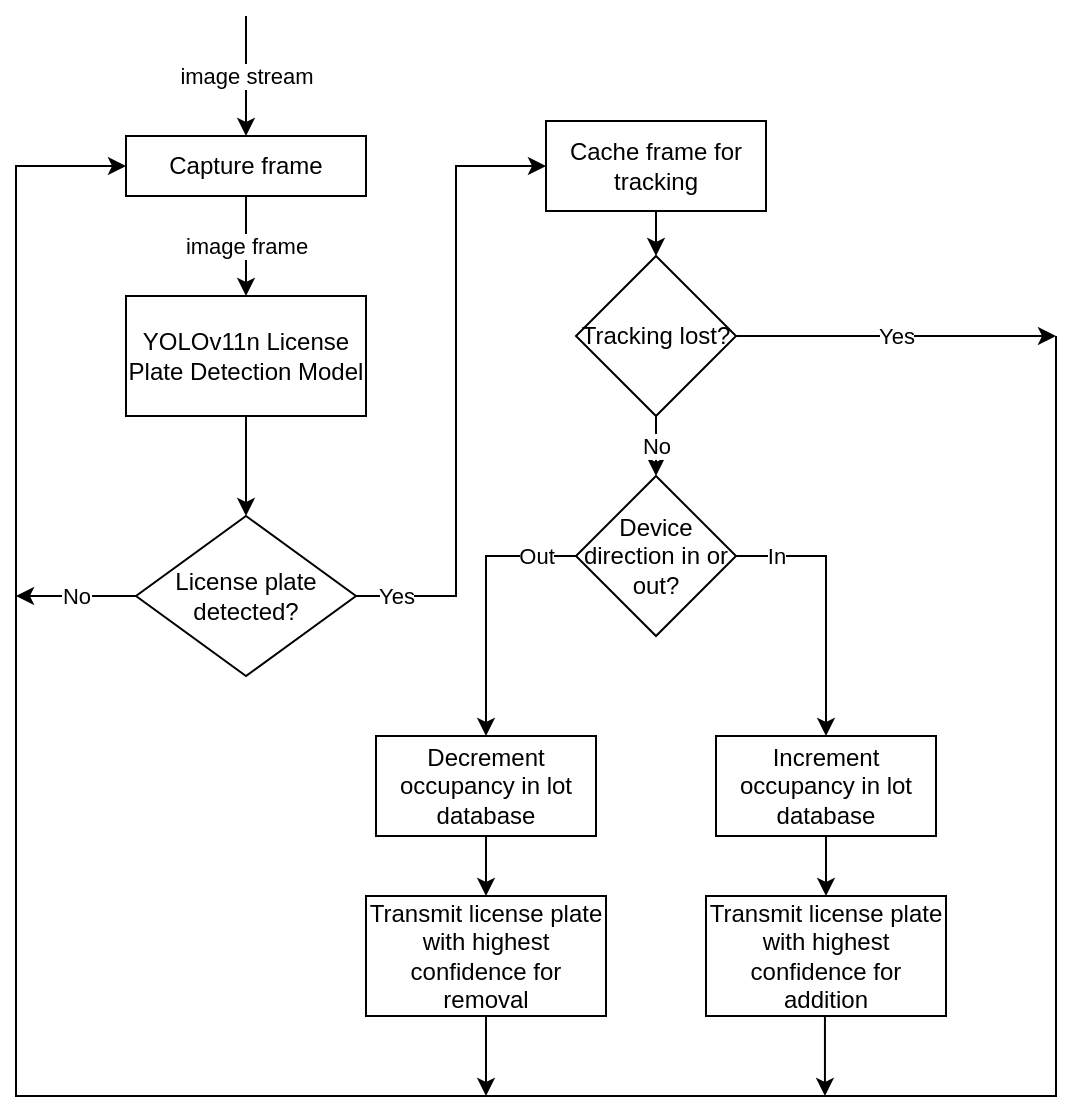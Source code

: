 <mxfile version="26.0.16">
  <diagram name="Page-1" id="61qFC4lJC0Ic-hGYzS37">
    <mxGraphModel dx="1105" dy="1695" grid="1" gridSize="10" guides="1" tooltips="1" connect="1" arrows="1" fold="1" page="1" pageScale="1" pageWidth="850" pageHeight="1100" math="0" shadow="0">
      <root>
        <mxCell id="0" />
        <mxCell id="1" parent="0" />
        <mxCell id="22vK7RhumsUilptwi0Rh-1" value="Capture frame" style="rounded=0;whiteSpace=wrap;html=1;" parent="1" vertex="1">
          <mxGeometry x="215" y="60" width="120" height="30" as="geometry" />
        </mxCell>
        <mxCell id="22vK7RhumsUilptwi0Rh-3" value="YOLOv11n License Plate Detection Model" style="rounded=0;whiteSpace=wrap;html=1;" parent="1" vertex="1">
          <mxGeometry x="215" y="140" width="120" height="60" as="geometry" />
        </mxCell>
        <mxCell id="22vK7RhumsUilptwi0Rh-4" value="License plate detected?" style="rhombus;whiteSpace=wrap;html=1;" parent="1" vertex="1">
          <mxGeometry x="220" y="250" width="110" height="80" as="geometry" />
        </mxCell>
        <mxCell id="22vK7RhumsUilptwi0Rh-8" value="image stream" style="endArrow=classic;html=1;rounded=0;entryX=0.5;entryY=0;entryDx=0;entryDy=0;" parent="1" target="22vK7RhumsUilptwi0Rh-1" edge="1">
          <mxGeometry width="50" height="50" relative="1" as="geometry">
            <mxPoint x="275" as="sourcePoint" />
            <mxPoint x="300" y="170" as="targetPoint" />
          </mxGeometry>
        </mxCell>
        <mxCell id="22vK7RhumsUilptwi0Rh-9" value="image frame" style="endArrow=classic;html=1;rounded=0;entryX=0.5;entryY=0;entryDx=0;entryDy=0;exitX=0.5;exitY=1;exitDx=0;exitDy=0;" parent="1" source="22vK7RhumsUilptwi0Rh-1" target="22vK7RhumsUilptwi0Rh-3" edge="1">
          <mxGeometry width="50" height="50" relative="1" as="geometry">
            <mxPoint x="250" y="220" as="sourcePoint" />
            <mxPoint x="300" y="170" as="targetPoint" />
          </mxGeometry>
        </mxCell>
        <mxCell id="22vK7RhumsUilptwi0Rh-10" value="" style="endArrow=classic;html=1;rounded=0;entryX=0.5;entryY=0;entryDx=0;entryDy=0;exitX=0.5;exitY=1;exitDx=0;exitDy=0;" parent="1" source="22vK7RhumsUilptwi0Rh-3" target="22vK7RhumsUilptwi0Rh-4" edge="1">
          <mxGeometry width="50" height="50" relative="1" as="geometry">
            <mxPoint x="250" y="220" as="sourcePoint" />
            <mxPoint x="300" y="170" as="targetPoint" />
          </mxGeometry>
        </mxCell>
        <mxCell id="tCKhDqb6qx6gosObigJ4-3" value="Cache frame for tracking" style="rounded=0;whiteSpace=wrap;html=1;" vertex="1" parent="1">
          <mxGeometry x="425" y="52.5" width="110" height="45" as="geometry" />
        </mxCell>
        <mxCell id="tCKhDqb6qx6gosObigJ4-5" value="Tracking lost?" style="rhombus;whiteSpace=wrap;html=1;" vertex="1" parent="1">
          <mxGeometry x="440" y="120" width="80" height="80" as="geometry" />
        </mxCell>
        <mxCell id="tCKhDqb6qx6gosObigJ4-7" value="Device direction in or out?" style="rhombus;whiteSpace=wrap;html=1;" vertex="1" parent="1">
          <mxGeometry x="440" y="230" width="80" height="80" as="geometry" />
        </mxCell>
        <mxCell id="tCKhDqb6qx6gosObigJ4-8" value="Decrement occupancy in lot database" style="rounded=0;whiteSpace=wrap;html=1;" vertex="1" parent="1">
          <mxGeometry x="340" y="360" width="110" height="50" as="geometry" />
        </mxCell>
        <mxCell id="tCKhDqb6qx6gosObigJ4-9" value="Increment occupancy in lot database" style="rounded=0;whiteSpace=wrap;html=1;" vertex="1" parent="1">
          <mxGeometry x="510" y="360" width="110" height="50" as="geometry" />
        </mxCell>
        <mxCell id="tCKhDqb6qx6gosObigJ4-10" value="Transmit license plate with highest confidence for removal" style="rounded=0;whiteSpace=wrap;html=1;" vertex="1" parent="1">
          <mxGeometry x="335" y="440" width="120" height="60" as="geometry" />
        </mxCell>
        <mxCell id="tCKhDqb6qx6gosObigJ4-11" value="Transmit license plate with highest confidence for addition" style="rounded=0;whiteSpace=wrap;html=1;" vertex="1" parent="1">
          <mxGeometry x="505" y="440" width="120" height="60" as="geometry" />
        </mxCell>
        <mxCell id="tCKhDqb6qx6gosObigJ4-12" value="Yes" style="endArrow=classic;html=1;rounded=0;exitX=1;exitY=0.5;exitDx=0;exitDy=0;entryX=0;entryY=0.5;entryDx=0;entryDy=0;" edge="1" parent="1" source="22vK7RhumsUilptwi0Rh-4" target="tCKhDqb6qx6gosObigJ4-3">
          <mxGeometry x="-0.871" width="50" height="50" relative="1" as="geometry">
            <mxPoint x="350" y="270" as="sourcePoint" />
            <mxPoint x="400" y="220" as="targetPoint" />
            <Array as="points">
              <mxPoint x="380" y="290" />
              <mxPoint x="380" y="75" />
            </Array>
            <mxPoint as="offset" />
          </mxGeometry>
        </mxCell>
        <mxCell id="tCKhDqb6qx6gosObigJ4-13" value="" style="endArrow=classic;html=1;rounded=0;exitX=0.5;exitY=1;exitDx=0;exitDy=0;entryX=0.5;entryY=0;entryDx=0;entryDy=0;" edge="1" parent="1" source="tCKhDqb6qx6gosObigJ4-3" target="tCKhDqb6qx6gosObigJ4-5">
          <mxGeometry width="50" height="50" relative="1" as="geometry">
            <mxPoint x="350" y="270" as="sourcePoint" />
            <mxPoint x="400" y="220" as="targetPoint" />
          </mxGeometry>
        </mxCell>
        <mxCell id="tCKhDqb6qx6gosObigJ4-14" value="Yes" style="endArrow=classic;html=1;rounded=0;exitX=1;exitY=0.5;exitDx=0;exitDy=0;" edge="1" parent="1" source="tCKhDqb6qx6gosObigJ4-5">
          <mxGeometry width="50" height="50" relative="1" as="geometry">
            <mxPoint x="350" y="270" as="sourcePoint" />
            <mxPoint x="680" y="160" as="targetPoint" />
          </mxGeometry>
        </mxCell>
        <mxCell id="tCKhDqb6qx6gosObigJ4-15" value="No" style="endArrow=classic;html=1;rounded=0;exitX=0;exitY=0.5;exitDx=0;exitDy=0;" edge="1" parent="1" source="22vK7RhumsUilptwi0Rh-4">
          <mxGeometry width="50" height="50" relative="1" as="geometry">
            <mxPoint x="350" y="270" as="sourcePoint" />
            <mxPoint x="160" y="290" as="targetPoint" />
          </mxGeometry>
        </mxCell>
        <mxCell id="tCKhDqb6qx6gosObigJ4-16" value="No" style="endArrow=classic;html=1;rounded=0;entryX=0.5;entryY=0;entryDx=0;entryDy=0;exitX=0.5;exitY=1;exitDx=0;exitDy=0;" edge="1" parent="1" source="tCKhDqb6qx6gosObigJ4-5" target="tCKhDqb6qx6gosObigJ4-7">
          <mxGeometry width="50" height="50" relative="1" as="geometry">
            <mxPoint x="350" y="270" as="sourcePoint" />
            <mxPoint x="400" y="220" as="targetPoint" />
          </mxGeometry>
        </mxCell>
        <mxCell id="tCKhDqb6qx6gosObigJ4-17" value="Out" style="endArrow=classic;html=1;rounded=0;entryX=0.5;entryY=0;entryDx=0;entryDy=0;exitX=0;exitY=0.5;exitDx=0;exitDy=0;" edge="1" parent="1" source="tCKhDqb6qx6gosObigJ4-7" target="tCKhDqb6qx6gosObigJ4-8">
          <mxGeometry x="-0.704" width="50" height="50" relative="1" as="geometry">
            <mxPoint x="350" y="280" as="sourcePoint" />
            <mxPoint x="400" y="230" as="targetPoint" />
            <Array as="points">
              <mxPoint x="395" y="270" />
            </Array>
            <mxPoint as="offset" />
          </mxGeometry>
        </mxCell>
        <mxCell id="tCKhDqb6qx6gosObigJ4-18" value="In" style="endArrow=classic;html=1;rounded=0;entryX=0.5;entryY=0;entryDx=0;entryDy=0;exitX=1;exitY=0.5;exitDx=0;exitDy=0;" edge="1" parent="1" source="tCKhDqb6qx6gosObigJ4-7" target="tCKhDqb6qx6gosObigJ4-9">
          <mxGeometry x="-0.704" width="50" height="50" relative="1" as="geometry">
            <mxPoint x="350" y="280" as="sourcePoint" />
            <mxPoint x="400" y="230" as="targetPoint" />
            <Array as="points">
              <mxPoint x="565" y="270" />
            </Array>
            <mxPoint as="offset" />
          </mxGeometry>
        </mxCell>
        <mxCell id="tCKhDqb6qx6gosObigJ4-19" value="" style="endArrow=classic;html=1;rounded=0;entryX=0.5;entryY=0;entryDx=0;entryDy=0;exitX=0.5;exitY=1;exitDx=0;exitDy=0;" edge="1" parent="1" source="tCKhDqb6qx6gosObigJ4-9" target="tCKhDqb6qx6gosObigJ4-11">
          <mxGeometry width="50" height="50" relative="1" as="geometry">
            <mxPoint x="350" y="290" as="sourcePoint" />
            <mxPoint x="400" y="240" as="targetPoint" />
          </mxGeometry>
        </mxCell>
        <mxCell id="tCKhDqb6qx6gosObigJ4-20" value="" style="endArrow=classic;html=1;rounded=0;entryX=0.5;entryY=0;entryDx=0;entryDy=0;exitX=0.5;exitY=1;exitDx=0;exitDy=0;" edge="1" parent="1" source="tCKhDqb6qx6gosObigJ4-8" target="tCKhDqb6qx6gosObigJ4-10">
          <mxGeometry width="50" height="50" relative="1" as="geometry">
            <mxPoint x="350" y="360" as="sourcePoint" />
            <mxPoint x="400" y="310" as="targetPoint" />
          </mxGeometry>
        </mxCell>
        <mxCell id="tCKhDqb6qx6gosObigJ4-21" value="" style="endArrow=classic;html=1;rounded=0;exitX=0.5;exitY=1;exitDx=0;exitDy=0;" edge="1" parent="1" source="tCKhDqb6qx6gosObigJ4-10">
          <mxGeometry width="50" height="50" relative="1" as="geometry">
            <mxPoint x="350" y="410" as="sourcePoint" />
            <mxPoint x="395" y="540" as="targetPoint" />
          </mxGeometry>
        </mxCell>
        <mxCell id="tCKhDqb6qx6gosObigJ4-23" value="" style="endArrow=classic;html=1;rounded=0;exitX=0.5;exitY=1;exitDx=0;exitDy=0;" edge="1" parent="1">
          <mxGeometry width="50" height="50" relative="1" as="geometry">
            <mxPoint x="564.47" y="500" as="sourcePoint" />
            <mxPoint x="564.47" y="540" as="targetPoint" />
          </mxGeometry>
        </mxCell>
        <mxCell id="tCKhDqb6qx6gosObigJ4-24" value="" style="endArrow=classic;html=1;rounded=0;entryX=0;entryY=0.5;entryDx=0;entryDy=0;" edge="1" parent="1" target="22vK7RhumsUilptwi0Rh-1">
          <mxGeometry width="50" height="50" relative="1" as="geometry">
            <mxPoint x="680" y="160" as="sourcePoint" />
            <mxPoint x="400" y="200" as="targetPoint" />
            <Array as="points">
              <mxPoint x="680" y="540" />
              <mxPoint x="160" y="540" />
              <mxPoint x="160" y="75" />
            </Array>
          </mxGeometry>
        </mxCell>
      </root>
    </mxGraphModel>
  </diagram>
</mxfile>
